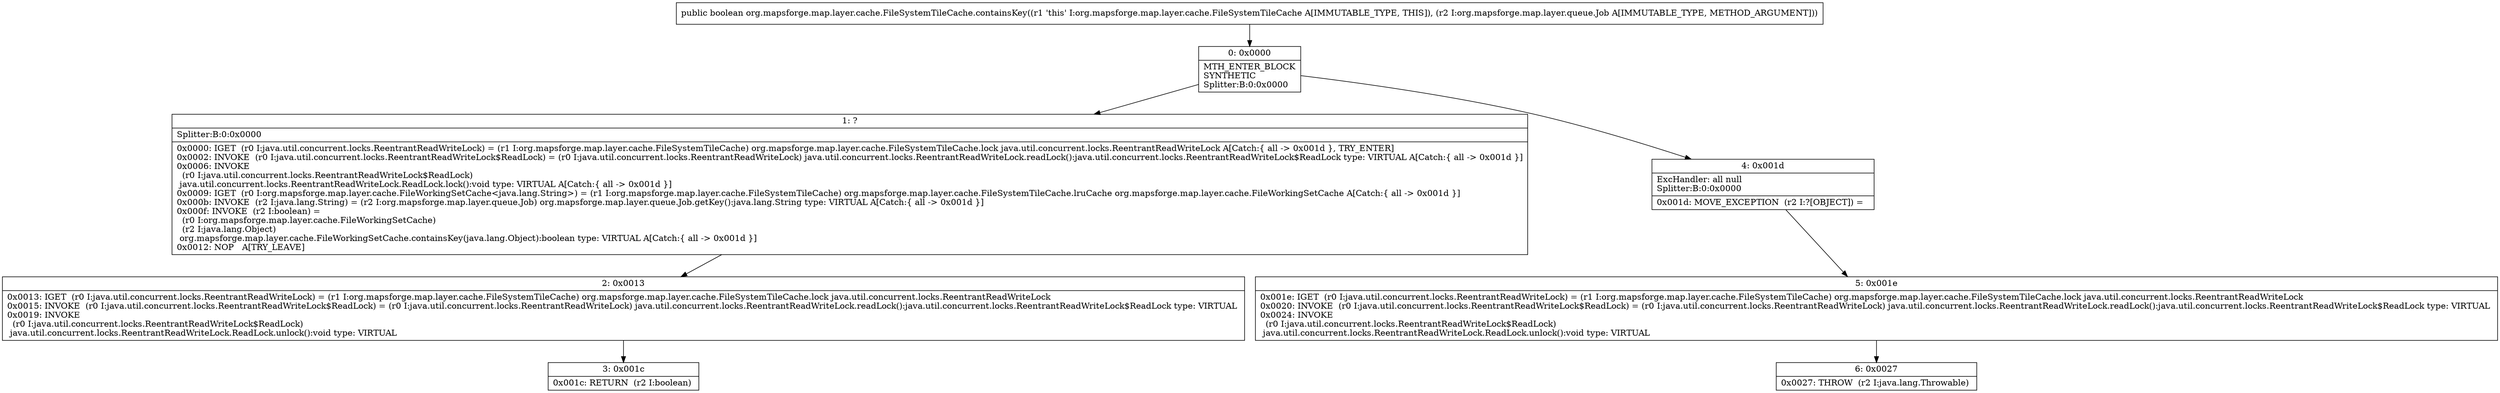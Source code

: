 digraph "CFG fororg.mapsforge.map.layer.cache.FileSystemTileCache.containsKey(Lorg\/mapsforge\/map\/layer\/queue\/Job;)Z" {
Node_0 [shape=record,label="{0\:\ 0x0000|MTH_ENTER_BLOCK\lSYNTHETIC\lSplitter:B:0:0x0000\l}"];
Node_1 [shape=record,label="{1\:\ ?|Splitter:B:0:0x0000\l|0x0000: IGET  (r0 I:java.util.concurrent.locks.ReentrantReadWriteLock) = (r1 I:org.mapsforge.map.layer.cache.FileSystemTileCache) org.mapsforge.map.layer.cache.FileSystemTileCache.lock java.util.concurrent.locks.ReentrantReadWriteLock A[Catch:\{ all \-\> 0x001d \}, TRY_ENTER]\l0x0002: INVOKE  (r0 I:java.util.concurrent.locks.ReentrantReadWriteLock$ReadLock) = (r0 I:java.util.concurrent.locks.ReentrantReadWriteLock) java.util.concurrent.locks.ReentrantReadWriteLock.readLock():java.util.concurrent.locks.ReentrantReadWriteLock$ReadLock type: VIRTUAL A[Catch:\{ all \-\> 0x001d \}]\l0x0006: INVOKE  \l  (r0 I:java.util.concurrent.locks.ReentrantReadWriteLock$ReadLock)\l java.util.concurrent.locks.ReentrantReadWriteLock.ReadLock.lock():void type: VIRTUAL A[Catch:\{ all \-\> 0x001d \}]\l0x0009: IGET  (r0 I:org.mapsforge.map.layer.cache.FileWorkingSetCache\<java.lang.String\>) = (r1 I:org.mapsforge.map.layer.cache.FileSystemTileCache) org.mapsforge.map.layer.cache.FileSystemTileCache.lruCache org.mapsforge.map.layer.cache.FileWorkingSetCache A[Catch:\{ all \-\> 0x001d \}]\l0x000b: INVOKE  (r2 I:java.lang.String) = (r2 I:org.mapsforge.map.layer.queue.Job) org.mapsforge.map.layer.queue.Job.getKey():java.lang.String type: VIRTUAL A[Catch:\{ all \-\> 0x001d \}]\l0x000f: INVOKE  (r2 I:boolean) = \l  (r0 I:org.mapsforge.map.layer.cache.FileWorkingSetCache)\l  (r2 I:java.lang.Object)\l org.mapsforge.map.layer.cache.FileWorkingSetCache.containsKey(java.lang.Object):boolean type: VIRTUAL A[Catch:\{ all \-\> 0x001d \}]\l0x0012: NOP   A[TRY_LEAVE]\l}"];
Node_2 [shape=record,label="{2\:\ 0x0013|0x0013: IGET  (r0 I:java.util.concurrent.locks.ReentrantReadWriteLock) = (r1 I:org.mapsforge.map.layer.cache.FileSystemTileCache) org.mapsforge.map.layer.cache.FileSystemTileCache.lock java.util.concurrent.locks.ReentrantReadWriteLock \l0x0015: INVOKE  (r0 I:java.util.concurrent.locks.ReentrantReadWriteLock$ReadLock) = (r0 I:java.util.concurrent.locks.ReentrantReadWriteLock) java.util.concurrent.locks.ReentrantReadWriteLock.readLock():java.util.concurrent.locks.ReentrantReadWriteLock$ReadLock type: VIRTUAL \l0x0019: INVOKE  \l  (r0 I:java.util.concurrent.locks.ReentrantReadWriteLock$ReadLock)\l java.util.concurrent.locks.ReentrantReadWriteLock.ReadLock.unlock():void type: VIRTUAL \l}"];
Node_3 [shape=record,label="{3\:\ 0x001c|0x001c: RETURN  (r2 I:boolean) \l}"];
Node_4 [shape=record,label="{4\:\ 0x001d|ExcHandler: all null\lSplitter:B:0:0x0000\l|0x001d: MOVE_EXCEPTION  (r2 I:?[OBJECT]) =  \l}"];
Node_5 [shape=record,label="{5\:\ 0x001e|0x001e: IGET  (r0 I:java.util.concurrent.locks.ReentrantReadWriteLock) = (r1 I:org.mapsforge.map.layer.cache.FileSystemTileCache) org.mapsforge.map.layer.cache.FileSystemTileCache.lock java.util.concurrent.locks.ReentrantReadWriteLock \l0x0020: INVOKE  (r0 I:java.util.concurrent.locks.ReentrantReadWriteLock$ReadLock) = (r0 I:java.util.concurrent.locks.ReentrantReadWriteLock) java.util.concurrent.locks.ReentrantReadWriteLock.readLock():java.util.concurrent.locks.ReentrantReadWriteLock$ReadLock type: VIRTUAL \l0x0024: INVOKE  \l  (r0 I:java.util.concurrent.locks.ReentrantReadWriteLock$ReadLock)\l java.util.concurrent.locks.ReentrantReadWriteLock.ReadLock.unlock():void type: VIRTUAL \l}"];
Node_6 [shape=record,label="{6\:\ 0x0027|0x0027: THROW  (r2 I:java.lang.Throwable) \l}"];
MethodNode[shape=record,label="{public boolean org.mapsforge.map.layer.cache.FileSystemTileCache.containsKey((r1 'this' I:org.mapsforge.map.layer.cache.FileSystemTileCache A[IMMUTABLE_TYPE, THIS]), (r2 I:org.mapsforge.map.layer.queue.Job A[IMMUTABLE_TYPE, METHOD_ARGUMENT])) }"];
MethodNode -> Node_0;
Node_0 -> Node_1;
Node_0 -> Node_4;
Node_1 -> Node_2;
Node_2 -> Node_3;
Node_4 -> Node_5;
Node_5 -> Node_6;
}

